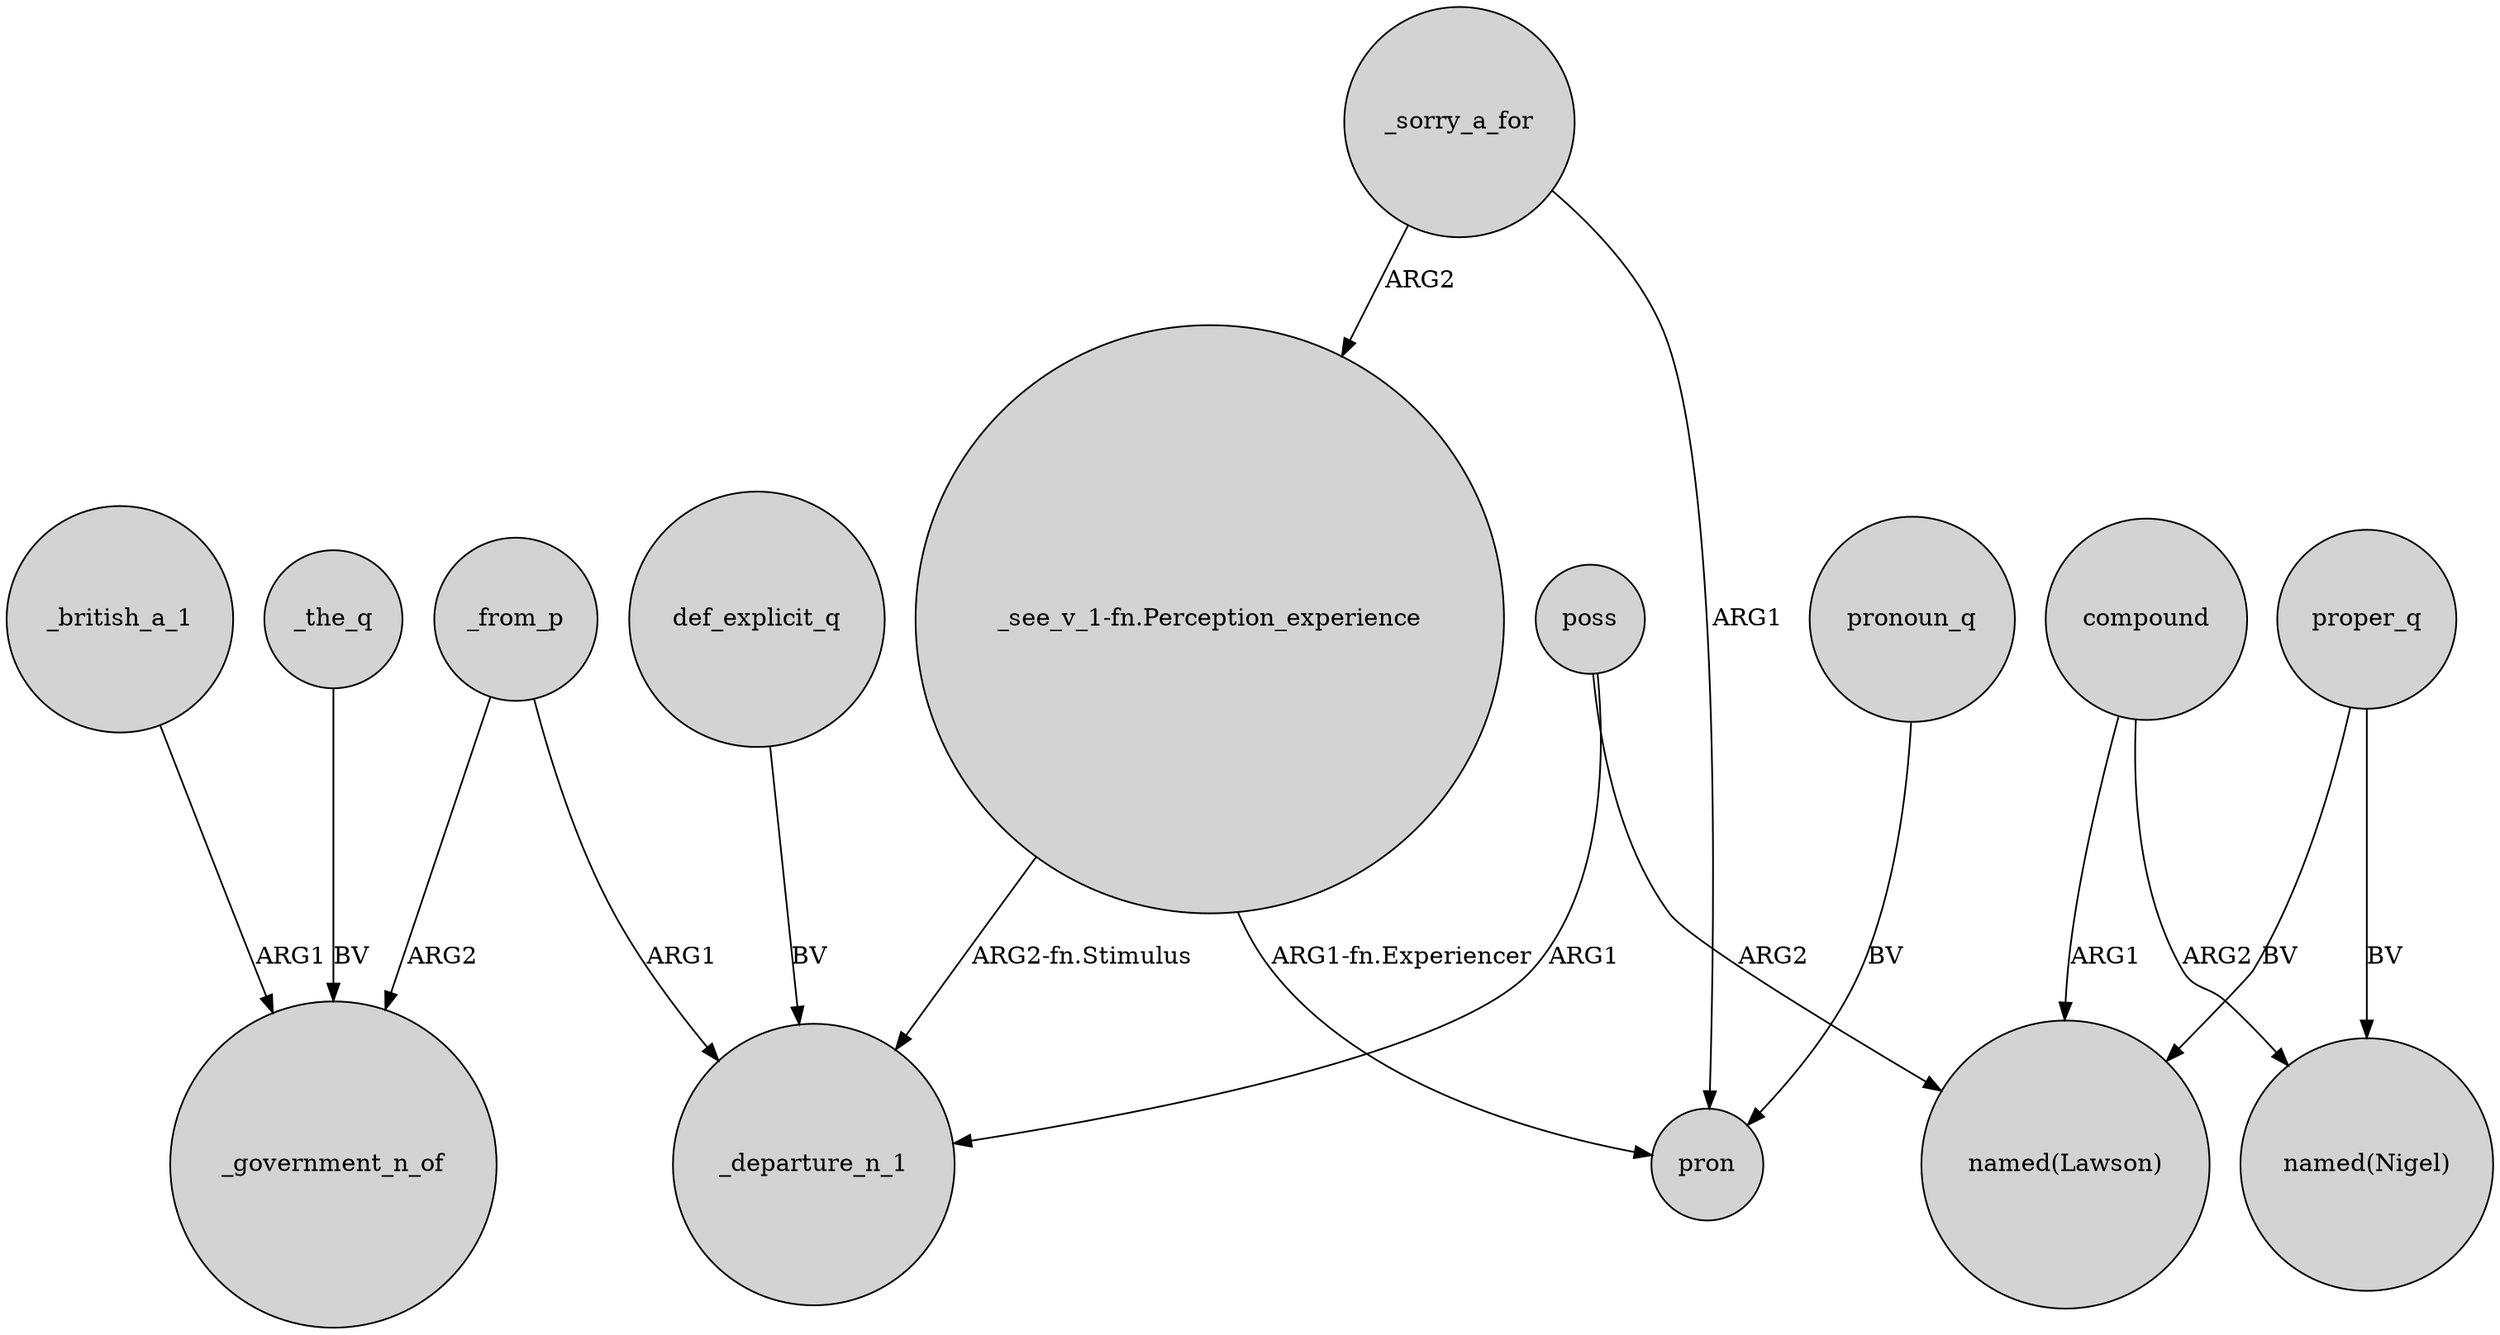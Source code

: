digraph {
	node [shape=circle style=filled]
	_from_p -> _government_n_of [label=ARG2]
	_the_q -> _government_n_of [label=BV]
	"_see_v_1-fn.Perception_experience" -> pron [label="ARG1-fn.Experiencer"]
	_from_p -> _departure_n_1 [label=ARG1]
	pronoun_q -> pron [label=BV]
	compound -> "named(Nigel)" [label=ARG2]
	poss -> _departure_n_1 [label=ARG1]
	compound -> "named(Lawson)" [label=ARG1]
	proper_q -> "named(Lawson)" [label=BV]
	"_see_v_1-fn.Perception_experience" -> _departure_n_1 [label="ARG2-fn.Stimulus"]
	_sorry_a_for -> "_see_v_1-fn.Perception_experience" [label=ARG2]
	poss -> "named(Lawson)" [label=ARG2]
	proper_q -> "named(Nigel)" [label=BV]
	_british_a_1 -> _government_n_of [label=ARG1]
	def_explicit_q -> _departure_n_1 [label=BV]
	_sorry_a_for -> pron [label=ARG1]
}
